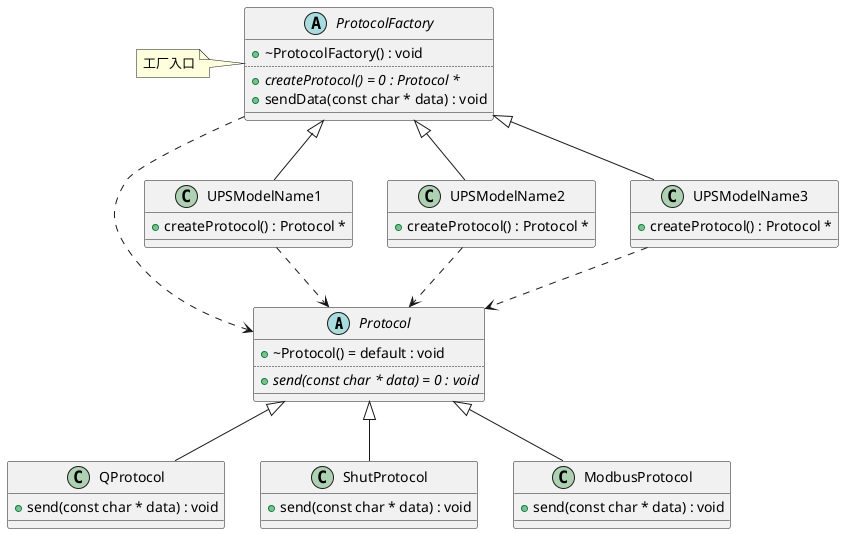 @startuml
abstract "Protocol" as C_0018182339080401046621
abstract C_0018182339080401046621 {
+~Protocol() = default : void
..
{abstract} +send(const char * data) = 0 : void
__
}
class "QProtocol" as C_0007258646515313362181
class C_0007258646515313362181 {
+send(const char * data) : void
__
}
class "ShutProtocol" as C_0002376441575263961422
class C_0002376441575263961422 {
+send(const char * data) : void
__
}
class "ModbusProtocol" as C_0011601201801728325318
class C_0011601201801728325318 {
+send(const char * data) : void
__
}
abstract "ProtocolFactory" as C_0009710668080765331156
abstract C_0009710668080765331156 {
+~ProtocolFactory() : void
..
{abstract} +createProtocol() = 0 : Protocol *
+sendData(const char * data) : void
__
}
class "UPSModelName1" as C_0001986085043519865939
class C_0001986085043519865939 {
+createProtocol() : Protocol *
__
}
class "UPSModelName2" as C_0015450852741109391994
class C_0015450852741109391994 {
+createProtocol() : Protocol *
__
}
class "UPSModelName3" as C_0016187170553774926198
class C_0016187170553774926198 {
+createProtocol() : Protocol *
__
}
C_0018182339080401046621 <|-- C_0007258646515313362181

C_0018182339080401046621 <|-- C_0002376441575263961422

C_0018182339080401046621 <|-- C_0011601201801728325318

C_0009710668080765331156 ..> C_0018182339080401046621
C_0001986085043519865939 ..> C_0018182339080401046621
C_0009710668080765331156 <|-- C_0001986085043519865939

C_0015450852741109391994 ..> C_0018182339080401046621
C_0009710668080765331156 <|-- C_0015450852741109391994

C_0016187170553774926198 ..> C_0018182339080401046621
C_0009710668080765331156 <|-- C_0016187170553774926198

note left of C_0009710668080765331156: 工厂入口

'Generated with clang-uml, version 0.5.4-14-ga36f4ca
'LLVM version Ubuntu clang version 14.0.0-1ubuntu1.1
@enduml
